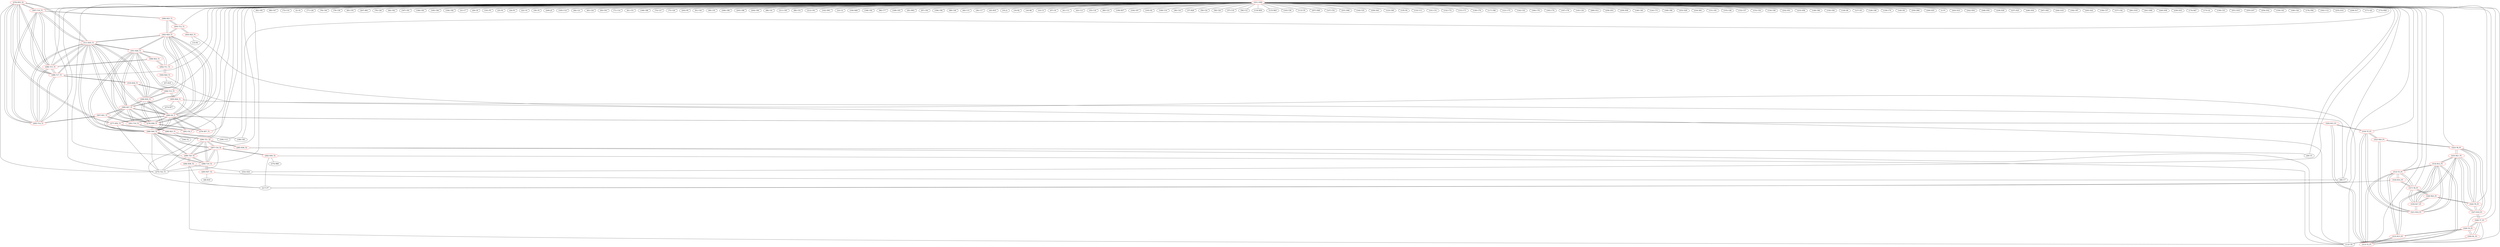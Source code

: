 graph {
	276 [label="(276) R35_T2" color=red]
	297 [label="(297) T16_T1"]
	296 [label="(296) T15_T1"]
	311 [label="(311) R35_T1"]
	295 [label="(295) T14_T1"]
	298 [label="(298) T17_T1"]
	277 [label="(277) R52_T1"]
	275 [label="(275) T22_T1"]
	277 [label="(277) R52_T1" color=red]
	280 [label="(280) D2_T"]
	281 [label="(281) C8_T"]
	276 [label="(276) R35_T2"]
	275 [label="(275) T22_T1"]
	278 [label="(278) R58_T1" color=red]
	279 [label="(279) R57_T1"]
	280 [label="(280) D2_T"]
	302 [label="(302) R29_T1"]
	311 [label="(311) R35_T1"]
	286 [label="(286) R40_T2"]
	306 [label="(306) R30_T1"]
	300 [label="(300) R27_T1"]
	301 [label="(301) R28_T1"]
	279 [label="(279) R57_T1" color=red]
	278 [label="(278) R58_T1"]
	280 [label="(280) D2_T"]
	280 [label="(280) D2_T" color=red]
	277 [label="(277) R52_T1"]
	281 [label="(281) C8_T"]
	278 [label="(278) R58_T1"]
	279 [label="(279) R57_T1"]
	302 [label="(302) R29_T1"]
	311 [label="(311) R35_T1"]
	286 [label="(286) R40_T2"]
	306 [label="(306) R30_T1"]
	300 [label="(300) R27_T1"]
	301 [label="(301) R28_T1"]
	320 [label="(320) R15_P1"]
	281 [label="(281) C8_T" color=red]
	280 [label="(280) D2_T"]
	277 [label="(277) R52_T1"]
	282 [label="(282) R36_T2" color=red]
	112 [label="(112) U8"]
	274 [label="(274) R80"]
	217 [label="(217) P7"]
	287 [label="(287) T18_T2"]
	283 [label="(283) R37_T2" color=red]
	48 [label="(48) R19"]
	68 [label="(68) U7"]
	288 [label="(288) T19_T2"]
	284 [label="(284) R38_T2" color=red]
	217 [label="(217) P7"]
	112 [label="(112) U8"]
	252 [label="(252) D24"]
	289 [label="(289) T20_T2"]
	285 [label="(285) R39_T2" color=red]
	28 [label="(28) U5"]
	112 [label="(112) U8"]
	290 [label="(290) T21_T2"]
	286 [label="(286) R40_T2" color=red]
	302 [label="(302) R29_T1"]
	311 [label="(311) R35_T1"]
	306 [label="(306) R30_T1"]
	280 [label="(280) D2_T"]
	278 [label="(278) R58_T1"]
	300 [label="(300) R27_T1"]
	301 [label="(301) R28_T1"]
	275 [label="(275) T22_T1"]
	288 [label="(288) T19_T2"]
	287 [label="(287) T18_T2"]
	290 [label="(290) T21_T2"]
	289 [label="(289) T20_T2"]
	287 [label="(287) T18_T2" color=red]
	275 [label="(275) T22_T1"]
	288 [label="(288) T19_T2"]
	286 [label="(286) R40_T2"]
	290 [label="(290) T21_T2"]
	289 [label="(289) T20_T2"]
	282 [label="(282) R36_T2"]
	288 [label="(288) T19_T2" color=red]
	275 [label="(275) T22_T1"]
	287 [label="(287) T18_T2"]
	286 [label="(286) R40_T2"]
	290 [label="(290) T21_T2"]
	289 [label="(289) T20_T2"]
	283 [label="(283) R37_T2"]
	289 [label="(289) T20_T2" color=red]
	275 [label="(275) T22_T1"]
	288 [label="(288) T19_T2"]
	287 [label="(287) T18_T2"]
	286 [label="(286) R40_T2"]
	290 [label="(290) T21_T2"]
	284 [label="(284) R38_T2"]
	290 [label="(290) T21_T2" color=red]
	275 [label="(275) T22_T1"]
	288 [label="(288) T19_T2"]
	287 [label="(287) T18_T2"]
	286 [label="(286) R40_T2"]
	289 [label="(289) T20_T2"]
	285 [label="(285) R39_T2"]
	291 [label="(291) T10_T1" color=red]
	299 [label="(299) R23_T1"]
	307 [label="(307) R31_T1"]
	300 [label="(300) R27_T1"]
	292 [label="(292) T11_T1" color=red]
	304 [label="(304) R24_T1"]
	308 [label="(308) R32_T1"]
	301 [label="(301) R28_T1"]
	293 [label="(293) T12_T1" color=red]
	309 [label="(309) R33_T1"]
	302 [label="(302) R29_T1"]
	303 [label="(303) R25_T1"]
	294 [label="(294) T13_T1" color=red]
	306 [label="(306) R30_T1"]
	310 [label="(310) R34_T1"]
	305 [label="(305) R26_T1"]
	295 [label="(295) T14_T1" color=red]
	297 [label="(297) T16_T1"]
	296 [label="(296) T15_T1"]
	311 [label="(311) R35_T1"]
	298 [label="(298) T17_T1"]
	276 [label="(276) R35_T2"]
	307 [label="(307) R31_T1"]
	296 [label="(296) T15_T1" color=red]
	297 [label="(297) T16_T1"]
	311 [label="(311) R35_T1"]
	295 [label="(295) T14_T1"]
	298 [label="(298) T17_T1"]
	276 [label="(276) R35_T2"]
	308 [label="(308) R32_T1"]
	297 [label="(297) T16_T1" color=red]
	296 [label="(296) T15_T1"]
	311 [label="(311) R35_T1"]
	295 [label="(295) T14_T1"]
	298 [label="(298) T17_T1"]
	276 [label="(276) R35_T2"]
	309 [label="(309) R33_T1"]
	298 [label="(298) T17_T1" color=red]
	297 [label="(297) T16_T1"]
	296 [label="(296) T15_T1"]
	311 [label="(311) R35_T1"]
	295 [label="(295) T14_T1"]
	276 [label="(276) R35_T2"]
	310 [label="(310) R34_T1"]
	299 [label="(299) R23_T1" color=red]
	190 [label="(190) U13"]
	188 [label="(188) C85"]
	184 [label="(184) Y2"]
	291 [label="(291) T10_T1"]
	300 [label="(300) R27_T1" color=red]
	302 [label="(302) R29_T1"]
	311 [label="(311) R35_T1"]
	286 [label="(286) R40_T2"]
	306 [label="(306) R30_T1"]
	280 [label="(280) D2_T"]
	278 [label="(278) R58_T1"]
	301 [label="(301) R28_T1"]
	291 [label="(291) T10_T1"]
	307 [label="(307) R31_T1"]
	301 [label="(301) R28_T1" color=red]
	302 [label="(302) R29_T1"]
	311 [label="(311) R35_T1"]
	286 [label="(286) R40_T2"]
	306 [label="(306) R30_T1"]
	280 [label="(280) D2_T"]
	278 [label="(278) R58_T1"]
	300 [label="(300) R27_T1"]
	308 [label="(308) R32_T1"]
	292 [label="(292) T11_T1"]
	302 [label="(302) R29_T1" color=red]
	311 [label="(311) R35_T1"]
	286 [label="(286) R40_T2"]
	306 [label="(306) R30_T1"]
	280 [label="(280) D2_T"]
	278 [label="(278) R58_T1"]
	300 [label="(300) R27_T1"]
	301 [label="(301) R28_T1"]
	309 [label="(309) R33_T1"]
	293 [label="(293) T12_T1"]
	303 [label="(303) R25_T1" color=red]
	112 [label="(112) U8"]
	13 [label="(13) R1"]
	293 [label="(293) T12_T1"]
	304 [label="(304) R24_T1" color=red]
	47 [label="(47) R18"]
	68 [label="(68) U7"]
	292 [label="(292) T11_T1"]
	305 [label="(305) R26_T1" color=red]
	112 [label="(112) U8"]
	217 [label="(217) P7"]
	273 [label="(273) R77"]
	294 [label="(294) T13_T1"]
	306 [label="(306) R30_T1" color=red]
	302 [label="(302) R29_T1"]
	311 [label="(311) R35_T1"]
	286 [label="(286) R40_T2"]
	280 [label="(280) D2_T"]
	278 [label="(278) R58_T1"]
	300 [label="(300) R27_T1"]
	301 [label="(301) R28_T1"]
	310 [label="(310) R34_T1"]
	294 [label="(294) T13_T1"]
	307 [label="(307) R31_T1" color=red]
	291 [label="(291) T10_T1"]
	300 [label="(300) R27_T1"]
	295 [label="(295) T14_T1"]
	308 [label="(308) R32_T1" color=red]
	296 [label="(296) T15_T1"]
	301 [label="(301) R28_T1"]
	292 [label="(292) T11_T1"]
	309 [label="(309) R33_T1" color=red]
	297 [label="(297) T16_T1"]
	302 [label="(302) R29_T1"]
	293 [label="(293) T12_T1"]
	310 [label="(310) R34_T1" color=red]
	298 [label="(298) T17_T1"]
	306 [label="(306) R30_T1"]
	294 [label="(294) T13_T1"]
	311 [label="(311) R35_T1" color=red]
	302 [label="(302) R29_T1"]
	286 [label="(286) R40_T2"]
	306 [label="(306) R30_T1"]
	280 [label="(280) D2_T"]
	278 [label="(278) R58_T1"]
	300 [label="(300) R27_T1"]
	301 [label="(301) R28_T1"]
	297 [label="(297) T16_T1"]
	296 [label="(296) T15_T1"]
	295 [label="(295) T14_T1"]
	298 [label="(298) T17_T1"]
	276 [label="(276) R35_T2"]
	312 [label="(312) T3_P1" color=red]
	316 [label="(316) R14_P1"]
	317 [label="(317) T6_P1"]
	315 [label="(315) R13_P1"]
	314 [label="(314) R12_P1"]
	313 [label="(313) T2_P1"]
	313 [label="(313) T2_P1" color=red]
	315 [label="(315) R13_P1"]
	312 [label="(312) T3_P1"]
	314 [label="(314) R12_P1"]
	319 [label="(319) T5_P1"]
	320 [label="(320) R15_P1"]
	314 [label="(314) R12_P1" color=red]
	325 [label="(325) R21_P1"]
	321 [label="(321) R16_P1"]
	318 [label="(318) R17_P1"]
	315 [label="(315) R13_P1"]
	312 [label="(312) T3_P1"]
	313 [label="(313) T2_P1"]
	315 [label="(315) R13_P1" color=red]
	329 [label="(329) T4_P1"]
	312 [label="(312) T3_P1"]
	314 [label="(314) R12_P1"]
	313 [label="(313) T2_P1"]
	316 [label="(316) R14_P1" color=red]
	217 [label="(217) P7"]
	312 [label="(312) T3_P1"]
	317 [label="(317) T6_P1"]
	317 [label="(317) T6_P1" color=red]
	316 [label="(316) R14_P1"]
	312 [label="(312) T3_P1"]
	326 [label="(326) R22_P1"]
	318 [label="(318) R17_P1"]
	318 [label="(318) R17_P1" color=red]
	325 [label="(325) R21_P1"]
	321 [label="(321) R16_P1"]
	314 [label="(314) R12_P1"]
	326 [label="(326) R22_P1"]
	317 [label="(317) T6_P1"]
	319 [label="(319) T5_P1" color=red]
	313 [label="(313) T2_P1"]
	320 [label="(320) R15_P1"]
	321 [label="(321) R16_P1"]
	322 [label="(322) R20_P1"]
	320 [label="(320) R15_P1" color=red]
	280 [label="(280) D2_T"]
	313 [label="(313) T2_P1"]
	319 [label="(319) T5_P1"]
	321 [label="(321) R16_P1" color=red]
	325 [label="(325) R21_P1"]
	314 [label="(314) R12_P1"]
	318 [label="(318) R17_P1"]
	319 [label="(319) T5_P1"]
	322 [label="(322) R20_P1"]
	322 [label="(322) R20_P1" color=red]
	323 [label="(323) T8_P1"]
	321 [label="(321) R16_P1"]
	319 [label="(319) T5_P1"]
	323 [label="(323) T8_P1" color=red]
	324 [label="(324) T9_P1"]
	325 [label="(325) R21_P1"]
	327 [label="(327) R19_P1"]
	322 [label="(322) R20_P1"]
	324 [label="(324) T9_P1" color=red]
	326 [label="(326) R22_P1"]
	325 [label="(325) R21_P1"]
	323 [label="(323) T8_P1"]
	327 [label="(327) R19_P1"]
	325 [label="(325) R21_P1" color=red]
	321 [label="(321) R16_P1"]
	314 [label="(314) R12_P1"]
	318 [label="(318) R17_P1"]
	324 [label="(324) T9_P1"]
	323 [label="(323) T8_P1"]
	327 [label="(327) R19_P1"]
	326 [label="(326) R22_P1" color=red]
	324 [label="(324) T9_P1"]
	317 [label="(317) T6_P1"]
	318 [label="(318) R17_P1"]
	327 [label="(327) R19_P1" color=red]
	324 [label="(324) T9_P1"]
	325 [label="(325) R21_P1"]
	323 [label="(323) T8_P1"]
	328 [label="(328) T7_P1"]
	328 [label="(328) T7_P1" color=red]
	330 [label="(330) R1_P1"]
	329 [label="(329) T4_P1"]
	112 [label="(112) U8"]
	327 [label="(327) R19_P1"]
	329 [label="(329) T4_P1" color=red]
	315 [label="(315) R13_P1"]
	330 [label="(330) R1_P1"]
	328 [label="(328) T7_P1"]
	112 [label="(112) U8"]
	330 [label="(330) R1_P1" color=red]
	329 [label="(329) T4_P1"]
	328 [label="(328) T7_P1"]
	112 [label="(112) U8"]
	331 [label="(331) GND" color=red]
	82 [label="(82) C65"]
	80 [label="(80) C47"]
	73 [label="(73) C10"]
	2 [label="(2) C6"]
	77 [label="(77) C26"]
	78 [label="(78) C36"]
	79 [label="(79) C39"]
	85 [label="(85) C55"]
	207 [label="(207) R61"]
	68 [label="(68) U7"]
	76 [label="(76) C28"]
	84 [label="(84) C62"]
	188 [label="(188) C85"]
	187 [label="(187) C81"]
	186 [label="(186) C83"]
	185 [label="(185) C84"]
	194 [label="(194) C82"]
	190 [label="(190) U13"]
	31 [label="(31) C7"]
	29 [label="(29) C8"]
	191 [label="(191) P5"]
	25 [label="(25) P2"]
	24 [label="(24) P3"]
	22 [label="(22) U4"]
	30 [label="(30) C9"]
	209 [label="(209) J2"]
	195 [label="(195) U14"]
	64 [label="(64) C21"]
	65 [label="(65) C24"]
	83 [label="(83) C63"]
	71 [label="(71) C14"]
	81 [label="(81) C51"]
	189 [label="(189) C86"]
	74 [label="(74) C27"]
	75 [label="(75) C29"]
	202 [label="(202) P6"]
	112 [label="(112) U8"]
	91 [label="(91) C45"]
	90 [label="(90) C35"]
	206 [label="(206) C89"]
	205 [label="(205) C88"]
	204 [label="(204) C90"]
	88 [label="(88) C41"]
	211 [label="(211) C95"]
	86 [label="(86) C53"]
	212 [label="(212) C91"]
	102 [label="(102) SW1"]
	23 [label="(23) U2"]
	100 [label="(100) R49"]
	198 [label="(198) C92"]
	96 [label="(96) C77"]
	199 [label="(199) C93"]
	95 [label="(95) SW2"]
	87 [label="(87) C50"]
	196 [label="(196) C94"]
	28 [label="(28) U5"]
	89 [label="(89) C38"]
	40 [label="(40) C15"]
	39 [label="(39) C17"]
	45 [label="(45) R35"]
	33 [label="(33) J1"]
	19 [label="(19) R2"]
	18 [label="(18) R8"]
	10 [label="(10) C3"]
	67 [label="(67) U6"]
	41 [label="(41) C11"]
	43 [label="(43) C13"]
	55 [label="(55) C18"]
	60 [label="(60) C23"]
	106 [label="(106) R37"]
	104 [label="(104) C67"]
	105 [label="(105) D2"]
	109 [label="(109) U10"]
	38 [label="(38) C16"]
	37 [label="(37) R29"]
	59 [label="(59) C22"]
	58 [label="(58) C20"]
	57 [label="(57) C19"]
	56 [label="(56) C12"]
	119 [label="(119) R50"]
	115 [label="(115) R43"]
	143 [label="(143) C30"]
	113 [label="(113) U9"]
	257 [label="(257) D48"]
	147 [label="(147) C52"]
	231 [label="(231) D46"]
	144 [label="(144) C25"]
	256 [label="(256) D43"]
	123 [label="(123) C69"]
	135 [label="(135) P4"]
	133 [label="(133) U11"]
	141 [label="(141) C31"]
	132 [label="(132) C72"]
	131 [label="(131) C71"]
	130 [label="(130) C79"]
	117 [label="(117) C68"]
	121 [label="(121) C75"]
	142 [label="(142) C32"]
	164 [label="(164) C76"]
	165 [label="(165) C74"]
	167 [label="(167) C78"]
	145 [label="(145) C34"]
	260 [label="(260) D12"]
	258 [label="(258) D53"]
	259 [label="(259) D58"]
	146 [label="(146) C40"]
	124 [label="(124) C73"]
	169 [label="(169) C80"]
	253 [label="(253) D29"]
	234 [label="(234) D61"]
	151 [label="(151) C61"]
	155 [label="(155) C48"]
	152 [label="(152) C57"]
	153 [label="(153) C54"]
	154 [label="(154) C49"]
	232 [label="(232) D51"]
	233 [label="(233) D56"]
	149 [label="(149) C66"]
	150 [label="(150) C64"]
	217 [label="(217) P7"]
	129 [label="(129) D6"]
	127 [label="(127) D5"]
	126 [label="(126) C46"]
	139 [label="(139) C70"]
	140 [label="(140) D4"]
	250 [label="(250) D60"]
	249 [label="(249) D55"]
	1 [label="(1) P1"]
	243 [label="(243) D10"]
	242 [label="(242) D54"]
	248 [label="(248) D50"]
	238 [label="(238) D30"]
	237 [label="(237) D25"]
	246 [label="(246) D34"]
	247 [label="(247) D45"]
	244 [label="(244) D18"]
	192 [label="(192) C87"]
	245 [label="(245) D22"]
	156 [label="(156) C37"]
	157 [label="(157) C42"]
	261 [label="(261) D19"]
	241 [label="(241) D49"]
	240 [label="(240) D38"]
	239 [label="(239) D33"]
	174 [label="(174) R47"]
	173 [label="(173) Q1"]
	158 [label="(158) C33"]
	251 [label="(251) D16"]
	252 [label="(252) D24"]
	255 [label="(255) D37"]
	254 [label="(254) D32"]
	159 [label="(159) C43"]
	160 [label="(160) C44"]
	176 [label="(176) FB2"]
	163 [label="(163) U12"]
	235 [label="(235) D14"]
	236 [label="(236) D17"]
	171 [label="(171) Q2"]
	172 [label="(172) R58"]
	289 [label="(289) T20_T2"]
	287 [label="(287) T18_T2"]
	288 [label="(288) T19_T2"]
	290 [label="(290) T21_T2"]
	279 [label="(279) R57_T1"]
	275 [label="(275) T22_T1"]
	280 [label="(280) D2_T"]
	292 [label="(292) T11_T1"]
	297 [label="(297) T16_T1"]
	298 [label="(298) T17_T1"]
	291 [label="(291) T10_T1"]
	293 [label="(293) T12_T1"]
	294 [label="(294) T13_T1"]
	295 [label="(295) T14_T1"]
	296 [label="(296) T15_T1"]
	281 [label="(281) C8_T"]
	312 [label="(312) T3_P1"]
	329 [label="(329) T4_P1"]
	328 [label="(328) T7_P1"]
	319 [label="(319) T5_P1"]
	324 [label="(324) T9_P1"]
	323 [label="(323) T8_P1"]
	317 [label="(317) T6_P1"]
	313 [label="(313) T2_P1"]
	276 -- 297
	276 -- 296
	276 -- 311
	276 -- 295
	276 -- 298
	276 -- 277
	276 -- 275
	277 -- 280
	277 -- 281
	277 -- 276
	277 -- 275
	278 -- 279
	278 -- 280
	278 -- 302
	278 -- 311
	278 -- 286
	278 -- 306
	278 -- 300
	278 -- 301
	279 -- 278
	279 -- 280
	280 -- 277
	280 -- 281
	280 -- 278
	280 -- 279
	280 -- 302
	280 -- 311
	280 -- 286
	280 -- 306
	280 -- 300
	280 -- 301
	280 -- 320
	281 -- 280
	281 -- 277
	282 -- 112
	282 -- 274
	282 -- 217
	282 -- 287
	283 -- 48
	283 -- 68
	283 -- 288
	284 -- 217
	284 -- 112
	284 -- 252
	284 -- 289
	285 -- 28
	285 -- 112
	285 -- 290
	286 -- 302
	286 -- 311
	286 -- 306
	286 -- 280
	286 -- 278
	286 -- 300
	286 -- 301
	286 -- 275
	286 -- 288
	286 -- 287
	286 -- 290
	286 -- 289
	287 -- 275
	287 -- 288
	287 -- 286
	287 -- 290
	287 -- 289
	287 -- 282
	288 -- 275
	288 -- 287
	288 -- 286
	288 -- 290
	288 -- 289
	288 -- 283
	289 -- 275
	289 -- 288
	289 -- 287
	289 -- 286
	289 -- 290
	289 -- 284
	290 -- 275
	290 -- 288
	290 -- 287
	290 -- 286
	290 -- 289
	290 -- 285
	291 -- 299
	291 -- 307
	291 -- 300
	292 -- 304
	292 -- 308
	292 -- 301
	293 -- 309
	293 -- 302
	293 -- 303
	294 -- 306
	294 -- 310
	294 -- 305
	295 -- 297
	295 -- 296
	295 -- 311
	295 -- 298
	295 -- 276
	295 -- 307
	296 -- 297
	296 -- 311
	296 -- 295
	296 -- 298
	296 -- 276
	296 -- 308
	297 -- 296
	297 -- 311
	297 -- 295
	297 -- 298
	297 -- 276
	297 -- 309
	298 -- 297
	298 -- 296
	298 -- 311
	298 -- 295
	298 -- 276
	298 -- 310
	299 -- 190
	299 -- 188
	299 -- 184
	299 -- 291
	300 -- 302
	300 -- 311
	300 -- 286
	300 -- 306
	300 -- 280
	300 -- 278
	300 -- 301
	300 -- 291
	300 -- 307
	301 -- 302
	301 -- 311
	301 -- 286
	301 -- 306
	301 -- 280
	301 -- 278
	301 -- 300
	301 -- 308
	301 -- 292
	302 -- 311
	302 -- 286
	302 -- 306
	302 -- 280
	302 -- 278
	302 -- 300
	302 -- 301
	302 -- 309
	302 -- 293
	303 -- 112
	303 -- 13
	303 -- 293
	304 -- 47
	304 -- 68
	304 -- 292
	305 -- 112
	305 -- 217
	305 -- 273
	305 -- 294
	306 -- 302
	306 -- 311
	306 -- 286
	306 -- 280
	306 -- 278
	306 -- 300
	306 -- 301
	306 -- 310
	306 -- 294
	307 -- 291
	307 -- 300
	307 -- 295
	308 -- 296
	308 -- 301
	308 -- 292
	309 -- 297
	309 -- 302
	309 -- 293
	310 -- 298
	310 -- 306
	310 -- 294
	311 -- 302
	311 -- 286
	311 -- 306
	311 -- 280
	311 -- 278
	311 -- 300
	311 -- 301
	311 -- 297
	311 -- 296
	311 -- 295
	311 -- 298
	311 -- 276
	312 -- 316
	312 -- 317
	312 -- 315
	312 -- 314
	312 -- 313
	313 -- 315
	313 -- 312
	313 -- 314
	313 -- 319
	313 -- 320
	314 -- 325
	314 -- 321
	314 -- 318
	314 -- 315
	314 -- 312
	314 -- 313
	315 -- 329
	315 -- 312
	315 -- 314
	315 -- 313
	316 -- 217
	316 -- 312
	316 -- 317
	317 -- 316
	317 -- 312
	317 -- 326
	317 -- 318
	318 -- 325
	318 -- 321
	318 -- 314
	318 -- 326
	318 -- 317
	319 -- 313
	319 -- 320
	319 -- 321
	319 -- 322
	320 -- 280
	320 -- 313
	320 -- 319
	321 -- 325
	321 -- 314
	321 -- 318
	321 -- 319
	321 -- 322
	322 -- 323
	322 -- 321
	322 -- 319
	323 -- 324
	323 -- 325
	323 -- 327
	323 -- 322
	324 -- 326
	324 -- 325
	324 -- 323
	324 -- 327
	325 -- 321
	325 -- 314
	325 -- 318
	325 -- 324
	325 -- 323
	325 -- 327
	326 -- 324
	326 -- 317
	326 -- 318
	327 -- 324
	327 -- 325
	327 -- 323
	327 -- 328
	328 -- 330
	328 -- 329
	328 -- 112
	328 -- 327
	329 -- 315
	329 -- 330
	329 -- 328
	329 -- 112
	330 -- 329
	330 -- 328
	330 -- 112
	331 -- 82
	331 -- 80
	331 -- 73
	331 -- 2
	331 -- 77
	331 -- 78
	331 -- 79
	331 -- 85
	331 -- 207
	331 -- 68
	331 -- 76
	331 -- 84
	331 -- 188
	331 -- 187
	331 -- 186
	331 -- 185
	331 -- 194
	331 -- 190
	331 -- 31
	331 -- 29
	331 -- 191
	331 -- 25
	331 -- 24
	331 -- 22
	331 -- 30
	331 -- 209
	331 -- 195
	331 -- 64
	331 -- 65
	331 -- 83
	331 -- 71
	331 -- 81
	331 -- 189
	331 -- 74
	331 -- 75
	331 -- 202
	331 -- 112
	331 -- 91
	331 -- 90
	331 -- 206
	331 -- 205
	331 -- 204
	331 -- 88
	331 -- 211
	331 -- 86
	331 -- 212
	331 -- 102
	331 -- 23
	331 -- 100
	331 -- 198
	331 -- 96
	331 -- 199
	331 -- 95
	331 -- 87
	331 -- 196
	331 -- 28
	331 -- 89
	331 -- 40
	331 -- 39
	331 -- 45
	331 -- 33
	331 -- 19
	331 -- 18
	331 -- 10
	331 -- 67
	331 -- 41
	331 -- 43
	331 -- 55
	331 -- 60
	331 -- 106
	331 -- 104
	331 -- 105
	331 -- 109
	331 -- 38
	331 -- 37
	331 -- 59
	331 -- 58
	331 -- 57
	331 -- 56
	331 -- 119
	331 -- 115
	331 -- 143
	331 -- 113
	331 -- 257
	331 -- 147
	331 -- 231
	331 -- 144
	331 -- 256
	331 -- 123
	331 -- 135
	331 -- 133
	331 -- 141
	331 -- 132
	331 -- 131
	331 -- 130
	331 -- 117
	331 -- 121
	331 -- 142
	331 -- 164
	331 -- 165
	331 -- 167
	331 -- 145
	331 -- 260
	331 -- 258
	331 -- 259
	331 -- 146
	331 -- 124
	331 -- 169
	331 -- 253
	331 -- 234
	331 -- 151
	331 -- 155
	331 -- 152
	331 -- 153
	331 -- 154
	331 -- 232
	331 -- 233
	331 -- 149
	331 -- 150
	331 -- 217
	331 -- 129
	331 -- 127
	331 -- 126
	331 -- 139
	331 -- 140
	331 -- 250
	331 -- 249
	331 -- 1
	331 -- 243
	331 -- 242
	331 -- 248
	331 -- 238
	331 -- 237
	331 -- 246
	331 -- 247
	331 -- 244
	331 -- 192
	331 -- 245
	331 -- 156
	331 -- 157
	331 -- 261
	331 -- 241
	331 -- 240
	331 -- 239
	331 -- 174
	331 -- 173
	331 -- 158
	331 -- 251
	331 -- 252
	331 -- 255
	331 -- 254
	331 -- 159
	331 -- 160
	331 -- 176
	331 -- 163
	331 -- 235
	331 -- 236
	331 -- 171
	331 -- 172
	331 -- 289
	331 -- 287
	331 -- 288
	331 -- 290
	331 -- 279
	331 -- 275
	331 -- 280
	331 -- 292
	331 -- 297
	331 -- 298
	331 -- 291
	331 -- 293
	331 -- 294
	331 -- 295
	331 -- 296
	331 -- 281
	331 -- 312
	331 -- 329
	331 -- 328
	331 -- 319
	331 -- 324
	331 -- 323
	331 -- 317
	331 -- 313
}